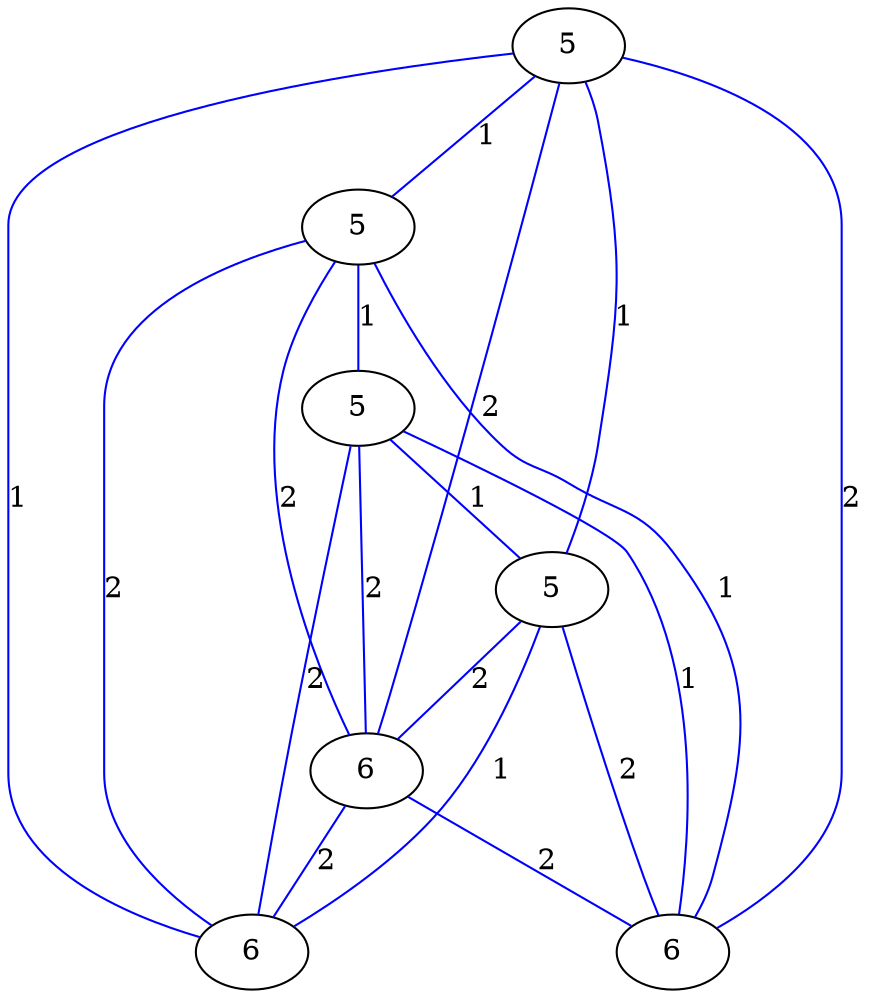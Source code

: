 graph G {
	0 [label="5"];
	1 [label="5"];
	2 [label="5"];
	3 [label="5"];
	4 [label="6"];
	5 [label="6"];
	6 [label="6"];
	0 -- 1 [label="1", color=blue];
	0 -- 3 [label="1", color=blue];
	0 -- 4 [label="2", color=blue];
	0 -- 5 [label="1", color=blue];
	0 -- 6 [label="2", color=blue];
	1 -- 2 [label="1", color=blue];
	1 -- 4 [label="2", color=blue];
	1 -- 5 [label="2", color=blue];
	1 -- 6 [label="1", color=blue];
	2 -- 3 [label="1", color=blue];
	2 -- 4 [label="2", color=blue];
	2 -- 5 [label="2", color=blue];
	2 -- 6 [label="1", color=blue];
	3 -- 4 [label="2", color=blue];
	3 -- 5 [label="1", color=blue];
	3 -- 6 [label="2", color=blue];
	4 -- 5 [label="2", color=blue];
	4 -- 6 [label="2", color=blue];
}